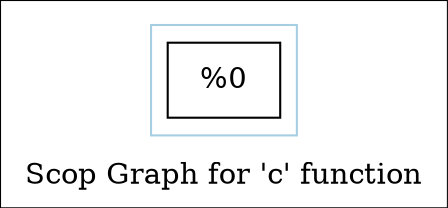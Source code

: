 digraph "Scop Graph for 'c' function" {
	label="Scop Graph for 'c' function";

	Node0x1afd450 [shape=record,label="{%0}"];
	colorscheme = "paired12"
        subgraph cluster_0x1aceed0 {
          label = "";
          style = solid;
          color = 1
          Node0x1afd450;
        }
}
